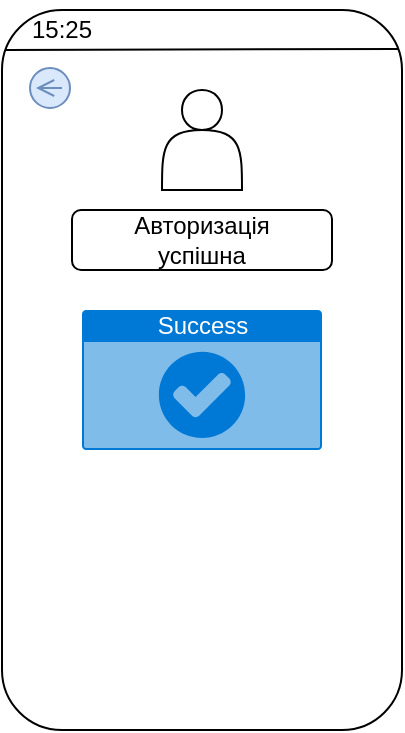 <mxfile version="20.5.1" type="device"><diagram id="H2oCPIIMKc5z25pj421S" name="Страница 1"><mxGraphModel dx="713" dy="387" grid="1" gridSize="10" guides="1" tooltips="1" connect="1" arrows="1" fold="1" page="1" pageScale="1" pageWidth="827" pageHeight="1169" math="0" shadow="0"><root><mxCell id="0"/><mxCell id="1" parent="0"/><mxCell id="eKKQmynPnuqgf-V7rkA1-3" value="" style="rounded=1;whiteSpace=wrap;html=1;" parent="1" vertex="1"><mxGeometry x="30" y="380" width="200" height="360" as="geometry"/></mxCell><mxCell id="eKKQmynPnuqgf-V7rkA1-8" value="" style="ellipse;whiteSpace=wrap;html=1;aspect=fixed;fillColor=#dae8fc;strokeColor=#6c8ebf;" parent="1" vertex="1"><mxGeometry x="44" y="409" width="20" height="20" as="geometry"/></mxCell><mxCell id="eKKQmynPnuqgf-V7rkA1-10" value="" style="endArrow=open;html=1;rounded=0;strokeWidth=1;endFill=0;endSize=7;startSize=1;fillColor=#dae8fc;strokeColor=#6c8ebf;" parent="1" edge="1"><mxGeometry width="50" height="50" relative="1" as="geometry"><mxPoint x="60" y="419" as="sourcePoint"/><mxPoint x="47" y="419" as="targetPoint"/></mxGeometry></mxCell><mxCell id="eKKQmynPnuqgf-V7rkA1-13" value="" style="endArrow=none;html=1;rounded=0;strokeWidth=1;startSize=1;endSize=7;entryX=0.992;entryY=0.054;entryDx=0;entryDy=0;entryPerimeter=0;" parent="1" target="eKKQmynPnuqgf-V7rkA1-3" edge="1"><mxGeometry width="50" height="50" relative="1" as="geometry"><mxPoint x="32" y="400" as="sourcePoint"/><mxPoint x="227" y="400" as="targetPoint"/></mxGeometry></mxCell><mxCell id="eKKQmynPnuqgf-V7rkA1-21" value="" style="shape=actor;whiteSpace=wrap;html=1;fontColor=#57BCFF;" parent="1" vertex="1"><mxGeometry x="110" y="420" width="40" height="50" as="geometry"/></mxCell><mxCell id="eKKQmynPnuqgf-V7rkA1-22" value="&lt;font color=&quot;#000000&quot;&gt;Авторизація&lt;br&gt;успішна&lt;br&gt;&lt;/font&gt;" style="rounded=1;whiteSpace=wrap;html=1;fontColor=#57BCFF;" parent="1" vertex="1"><mxGeometry x="65" y="480" width="130" height="30" as="geometry"/></mxCell><mxCell id="eKKQmynPnuqgf-V7rkA1-25" value="&lt;font color=&quot;#000000&quot;&gt;15:25&lt;/font&gt;" style="text;html=1;strokeColor=none;fillColor=none;align=center;verticalAlign=middle;whiteSpace=wrap;rounded=0;fontColor=#CCCCCC;" parent="1" vertex="1"><mxGeometry x="30" y="375" width="60" height="30" as="geometry"/></mxCell><mxCell id="DZV019KMHRIVsdV4P7xg-3" value="Success" style="html=1;strokeColor=none;fillColor=#0079D6;labelPosition=center;verticalLabelPosition=middle;verticalAlign=top;align=center;fontSize=12;outlineConnect=0;spacingTop=-6;fontColor=#FFFFFF;sketch=0;shape=mxgraph.sitemap.success;" vertex="1" parent="1"><mxGeometry x="70" y="530" width="120" height="70" as="geometry"/></mxCell></root></mxGraphModel></diagram></mxfile>